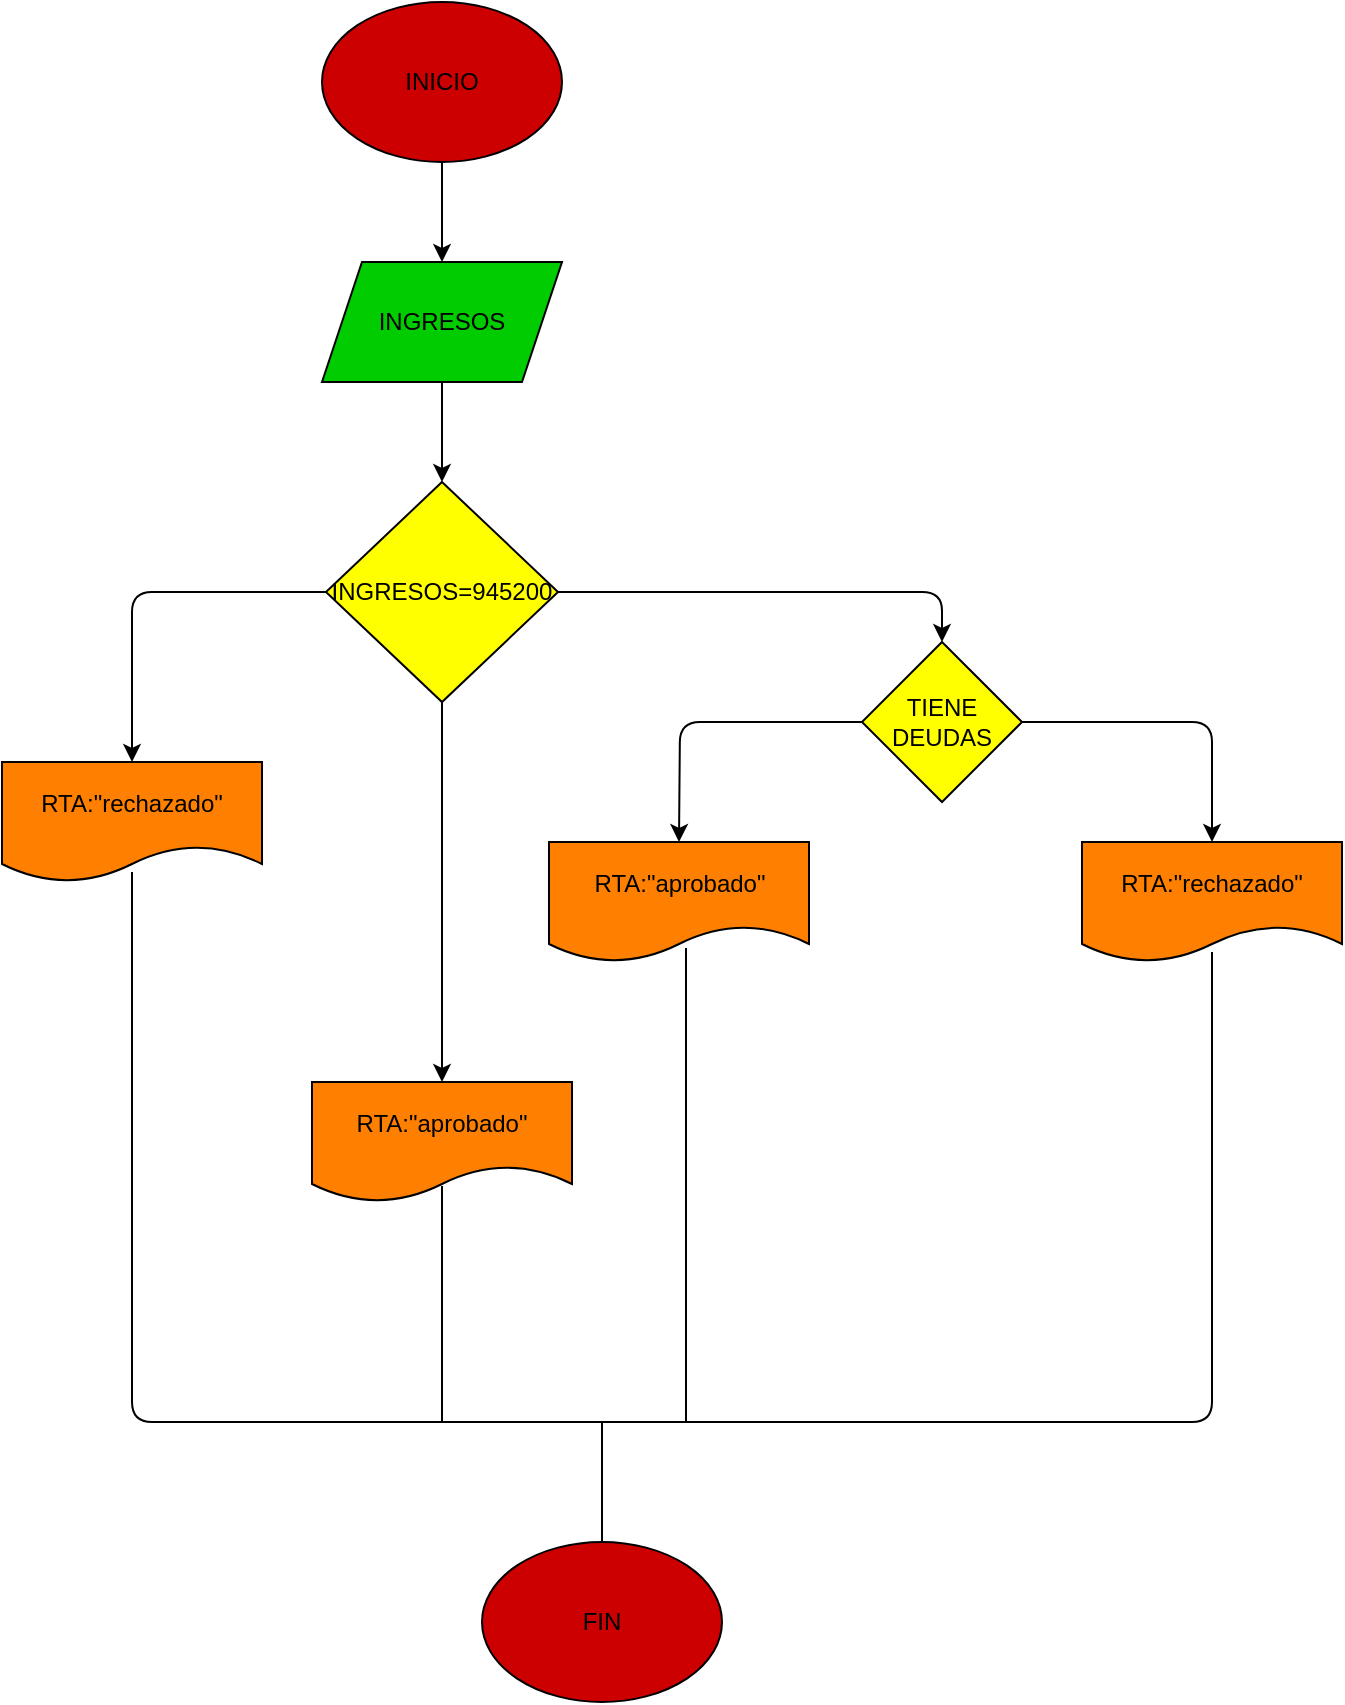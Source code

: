 <mxfile>
    <diagram id="M_kc5X21ZjAX3UIuChBr" name="Página-1">
        <mxGraphModel dx="826" dy="325" grid="1" gridSize="10" guides="1" tooltips="1" connect="1" arrows="1" fold="1" page="1" pageScale="1" pageWidth="827" pageHeight="1169" math="0" shadow="0">
            <root>
                <mxCell id="0"/>
                <mxCell id="1" parent="0"/>
                <mxCell id="19" style="edgeStyle=none;html=1;exitX=0.5;exitY=1;exitDx=0;exitDy=0;entryX=0.5;entryY=0;entryDx=0;entryDy=0;" edge="1" parent="1" source="2" target="3">
                    <mxGeometry relative="1" as="geometry"/>
                </mxCell>
                <mxCell id="2" value="&lt;font color=&quot;#000000&quot;&gt;INICIO&lt;/font&gt;" style="ellipse;whiteSpace=wrap;html=1;fillColor=#CC0000;" vertex="1" parent="1">
                    <mxGeometry x="300" y="60" width="120" height="80" as="geometry"/>
                </mxCell>
                <mxCell id="20" style="edgeStyle=none;html=1;exitX=0.5;exitY=1;exitDx=0;exitDy=0;entryX=0.5;entryY=0;entryDx=0;entryDy=0;" edge="1" parent="1" source="3" target="4">
                    <mxGeometry relative="1" as="geometry"/>
                </mxCell>
                <mxCell id="3" value="&lt;font color=&quot;#000000&quot;&gt;INGRESOS&lt;/font&gt;" style="shape=parallelogram;perimeter=parallelogramPerimeter;whiteSpace=wrap;html=1;fixedSize=1;fillColor=#00CC00;" vertex="1" parent="1">
                    <mxGeometry x="300" y="190" width="120" height="60" as="geometry"/>
                </mxCell>
                <mxCell id="8" style="edgeStyle=none;html=1;exitX=0;exitY=0.5;exitDx=0;exitDy=0;entryX=0.5;entryY=0;entryDx=0;entryDy=0;" edge="1" parent="1" source="4" target="7">
                    <mxGeometry relative="1" as="geometry">
                        <Array as="points">
                            <mxPoint x="610" y="355"/>
                        </Array>
                    </mxGeometry>
                </mxCell>
                <mxCell id="32" style="edgeStyle=none;html=1;exitX=0;exitY=0.5;exitDx=0;exitDy=0;entryX=0.5;entryY=0;entryDx=0;entryDy=0;fontColor=#000000;" edge="1" parent="1" source="4" target="31">
                    <mxGeometry relative="1" as="geometry">
                        <Array as="points">
                            <mxPoint x="205" y="355"/>
                        </Array>
                    </mxGeometry>
                </mxCell>
                <mxCell id="33" style="edgeStyle=none;html=1;exitX=0.5;exitY=1;exitDx=0;exitDy=0;fontColor=#000000;" edge="1" parent="1" source="4">
                    <mxGeometry relative="1" as="geometry">
                        <mxPoint x="360" y="600" as="targetPoint"/>
                    </mxGeometry>
                </mxCell>
                <mxCell id="4" value="&lt;font color=&quot;#000000&quot;&gt;INGRESOS=945200&lt;/font&gt;" style="rhombus;whiteSpace=wrap;html=1;fillColor=#FFFF00;" vertex="1" parent="1">
                    <mxGeometry x="302" y="300" width="116" height="110" as="geometry"/>
                </mxCell>
                <mxCell id="28" style="edgeStyle=none;html=1;exitX=0;exitY=0.5;exitDx=0;exitDy=0;entryX=0.5;entryY=0;entryDx=0;entryDy=0;fontColor=#000000;" edge="1" parent="1" source="7" target="27">
                    <mxGeometry relative="1" as="geometry">
                        <Array as="points">
                            <mxPoint x="479" y="420"/>
                        </Array>
                    </mxGeometry>
                </mxCell>
                <mxCell id="29" style="edgeStyle=none;html=1;exitX=1;exitY=0.5;exitDx=0;exitDy=0;entryX=0.5;entryY=0;entryDx=0;entryDy=0;fontColor=#000000;" edge="1" parent="1" source="7" target="26">
                    <mxGeometry relative="1" as="geometry">
                        <Array as="points">
                            <mxPoint x="745" y="420"/>
                        </Array>
                    </mxGeometry>
                </mxCell>
                <mxCell id="7" value="&lt;font color=&quot;#000000&quot;&gt;TIENE DEUDAS&lt;/font&gt;" style="rhombus;whiteSpace=wrap;html=1;fillColor=#FFFF00;" vertex="1" parent="1">
                    <mxGeometry x="570" y="380" width="80" height="80" as="geometry"/>
                </mxCell>
                <mxCell id="12" value="&lt;font color=&quot;#000000&quot;&gt;FIN&lt;/font&gt;" style="ellipse;whiteSpace=wrap;html=1;fillColor=#CC0000;" vertex="1" parent="1">
                    <mxGeometry x="380" y="830" width="120" height="80" as="geometry"/>
                </mxCell>
                <mxCell id="26" value="RTA:&quot;rechazado&quot;" style="shape=document;whiteSpace=wrap;html=1;boundedLbl=1;fontColor=#000000;fillColor=#FF8000;" vertex="1" parent="1">
                    <mxGeometry x="680" y="480" width="130" height="60" as="geometry"/>
                </mxCell>
                <mxCell id="27" value="RTA:&quot;aprobado&quot;" style="shape=document;whiteSpace=wrap;html=1;boundedLbl=1;fontColor=#000000;fillColor=#FF8000;" vertex="1" parent="1">
                    <mxGeometry x="413.5" y="480" width="130" height="60" as="geometry"/>
                </mxCell>
                <mxCell id="31" value="RTA:&quot;rechazado&quot;" style="shape=document;whiteSpace=wrap;html=1;boundedLbl=1;fontColor=#000000;fillColor=#FF8000;" vertex="1" parent="1">
                    <mxGeometry x="140" y="440" width="130" height="60" as="geometry"/>
                </mxCell>
                <mxCell id="34" value="RTA:&quot;aprobado&quot;" style="shape=document;whiteSpace=wrap;html=1;boundedLbl=1;fontColor=#000000;fillColor=#FF8000;" vertex="1" parent="1">
                    <mxGeometry x="295" y="600" width="130" height="60" as="geometry"/>
                </mxCell>
                <mxCell id="36" value="" style="endArrow=none;html=1;fontColor=#000000;entryX=0.5;entryY=0.917;entryDx=0;entryDy=0;entryPerimeter=0;" edge="1" parent="1" target="31">
                    <mxGeometry width="50" height="50" relative="1" as="geometry">
                        <mxPoint x="430" y="770" as="sourcePoint"/>
                        <mxPoint x="440" y="550" as="targetPoint"/>
                        <Array as="points">
                            <mxPoint x="205" y="770"/>
                        </Array>
                    </mxGeometry>
                </mxCell>
                <mxCell id="37" value="" style="endArrow=none;html=1;fontColor=#000000;entryX=0.5;entryY=0.917;entryDx=0;entryDy=0;entryPerimeter=0;" edge="1" parent="1" target="26">
                    <mxGeometry width="50" height="50" relative="1" as="geometry">
                        <mxPoint x="430" y="770" as="sourcePoint"/>
                        <mxPoint x="440" y="680" as="targetPoint"/>
                        <Array as="points">
                            <mxPoint x="440" y="770"/>
                            <mxPoint x="745" y="770"/>
                        </Array>
                    </mxGeometry>
                </mxCell>
                <mxCell id="38" value="" style="endArrow=none;html=1;fontColor=#000000;entryX=0.527;entryY=0.883;entryDx=0;entryDy=0;entryPerimeter=0;" edge="1" parent="1" target="27">
                    <mxGeometry width="50" height="50" relative="1" as="geometry">
                        <mxPoint x="482" y="770" as="sourcePoint"/>
                        <mxPoint x="440" y="620" as="targetPoint"/>
                    </mxGeometry>
                </mxCell>
                <mxCell id="39" value="" style="endArrow=none;html=1;fontColor=#000000;entryX=0.5;entryY=0.867;entryDx=0;entryDy=0;entryPerimeter=0;" edge="1" parent="1" target="34">
                    <mxGeometry width="50" height="50" relative="1" as="geometry">
                        <mxPoint x="360" y="770" as="sourcePoint"/>
                        <mxPoint x="440" y="740" as="targetPoint"/>
                    </mxGeometry>
                </mxCell>
                <mxCell id="40" value="" style="endArrow=none;html=1;fontColor=#000000;exitX=0.5;exitY=0;exitDx=0;exitDy=0;" edge="1" parent="1" source="12">
                    <mxGeometry width="50" height="50" relative="1" as="geometry">
                        <mxPoint x="390" y="910" as="sourcePoint"/>
                        <mxPoint x="440" y="770" as="targetPoint"/>
                    </mxGeometry>
                </mxCell>
            </root>
        </mxGraphModel>
    </diagram>
</mxfile>